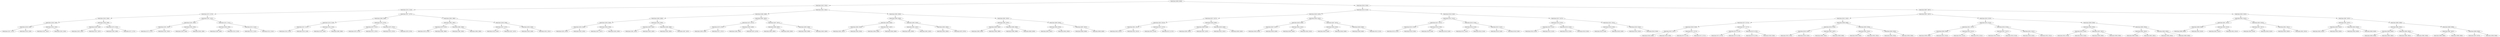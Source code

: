 digraph G{
2001564721 [label="Node{data=[6009, 6009]}"]
2001564721 -> 1768484405
1768484405 [label="Node{data=[4352, 4352]}"]
1768484405 -> 736155938
736155938 [label="Node{data=[2315, 2315]}"]
736155938 -> 643437941
643437941 [label="Node{data=[2272, 2272]}"]
643437941 -> 975831411
975831411 [label="Node{data=[2264, 2264]}"]
975831411 -> 337463621
337463621 [label="Node{data=[2260, 2260]}"]
337463621 -> 957987629
957987629 [label="Node{data=[2258, 2258]}"]
957987629 -> 1327423686
1327423686 [label="Node{data=[2257, 2257]}"]
957987629 -> 634737103
634737103 [label="Node{data=[2259, 2259]}"]
337463621 -> 1543271249
1543271249 [label="Node{data=[2262, 2262]}"]
1543271249 -> 793279440
793279440 [label="Node{data=[2261, 2261]}"]
1543271249 -> 401122863
401122863 [label="Node{data=[2263, 2263]}"]
975831411 -> 415028788
415028788 [label="Node{data=[2268, 2268]}"]
415028788 -> 551700617
551700617 [label="Node{data=[2266, 2266]}"]
551700617 -> 1285038526
1285038526 [label="Node{data=[2265, 2265]}"]
551700617 -> 504578012
504578012 [label="Node{data=[2267, 2267]}"]
415028788 -> 1625315164
1625315164 [label="Node{data=[2270, 2270]}"]
1625315164 -> 1383398857
1383398857 [label="Node{data=[2269, 2269]}"]
1625315164 -> 1609348072
1609348072 [label="Node{data=[2271, 2271]}"]
643437941 -> 1476823574
1476823574 [label="Node{data=[2307, 2307]}"]
1476823574 -> 977169661
977169661 [label="Node{data=[2303, 2303]}"]
977169661 -> 1330726086
1330726086 [label="Node{data=[2301, 2301]}"]
1330726086 -> 1964563767
1964563767 [label="Node{data=[2273, 2273]}"]
1330726086 -> 421703608
421703608 [label="Node{data=[2302, 2302]}"]
977169661 -> 1353867749
1353867749 [label="Node{data=[2305, 2305]}"]
1353867749 -> 360736833
360736833 [label="Node{data=[2304, 2304]}"]
1353867749 -> 641924771
641924771 [label="Node{data=[2306, 2306]}"]
1476823574 -> 714197692
714197692 [label="Node{data=[2311, 2311]}"]
714197692 -> 1777281858
1777281858 [label="Node{data=[2309, 2309]}"]
1777281858 -> 2134606942
2134606942 [label="Node{data=[2308, 2308]}"]
1777281858 -> 1321065212
1321065212 [label="Node{data=[2310, 2310]}"]
714197692 -> 1784495549
1784495549 [label="Node{data=[2313, 2313]}"]
1784495549 -> 2063122063
2063122063 [label="Node{data=[2312, 2312]}"]
1784495549 -> 1497554170
1497554170 [label="Node{data=[2314, 2314]}"]
736155938 -> 2038994708
2038994708 [label="Node{data=[2977, 2977]}"]
2038994708 -> 2059140429
2059140429 [label="Node{data=[2969, 2969]}"]
2059140429 -> 1158162515
1158162515 [label="Node{data=[2319, 2319]}"]
1158162515 -> 174229764
174229764 [label="Node{data=[2317, 2317]}"]
174229764 -> 930062187
930062187 [label="Node{data=[2316, 2316]}"]
174229764 -> 303779166
303779166 [label="Node{data=[2318, 2318]}"]
1158162515 -> 374711806
374711806 [label="Node{data=[2352, 2352]}"]
374711806 -> 148976793
148976793 [label="Node{data=[2320, 2320]}"]
374711806 -> 1136551465
1136551465 [label="Node{data=[2968, 2968]}"]
2059140429 -> 193442493
193442493 [label="Node{data=[2973, 2973]}"]
193442493 -> 818318438
818318438 [label="Node{data=[2971, 2971]}"]
818318438 -> 830612251
830612251 [label="Node{data=[2970, 2970]}"]
818318438 -> 20812844
20812844 [label="Node{data=[2972, 2972]}"]
193442493 -> 932826348
932826348 [label="Node{data=[2975, 2975]}"]
932826348 -> 867750853
867750853 [label="Node{data=[2974, 2974]}"]
932826348 -> 327328850
327328850 [label="Node{data=[2976, 2976]}"]
2038994708 -> 2121518842
2121518842 [label="Node{data=[2985, 2985]}"]
2121518842 -> 125080436
125080436 [label="Node{data=[2981, 2981]}"]
125080436 -> 1915182756
1915182756 [label="Node{data=[2979, 2979]}"]
1915182756 -> 1954665606
1954665606 [label="Node{data=[2978, 2978]}"]
1915182756 -> 342216946
342216946 [label="Node{data=[2980, 2980]}"]
125080436 -> 933826105
933826105 [label="Node{data=[2983, 2983]}"]
933826105 -> 2142479382
2142479382 [label="Node{data=[2982, 2982]}"]
933826105 -> 90995330
90995330 [label="Node{data=[2984, 2984]}"]
2121518842 -> 1068816541
1068816541 [label="Node{data=[4348, 4348]}"]
1068816541 -> 1075036564
1075036564 [label="Node{data=[4327, 4327]}"]
1075036564 -> 585256596
585256596 [label="Node{data=[4318, 4318]}"]
1075036564 -> 1144821792
1144821792 [label="Node{data=[4347, 4347]}"]
1068816541 -> 1574293514
1574293514 [label="Node{data=[4350, 4350]}"]
1574293514 -> 51688773
51688773 [label="Node{data=[4349, 4349]}"]
1574293514 -> 867355997
867355997 [label="Node{data=[4351, 4351]}"]
1768484405 -> 334474899
334474899 [label="Node{data=[4941, 4941]}"]
334474899 -> 1623812452
1623812452 [label="Node{data=[4368, 4368]}"]
1623812452 -> 1188124325
1188124325 [label="Node{data=[4360, 4360]}"]
1188124325 -> 1672258311
1672258311 [label="Node{data=[4356, 4356]}"]
1672258311 -> 232329943
232329943 [label="Node{data=[4354, 4354]}"]
232329943 -> 653318209
653318209 [label="Node{data=[4353, 4353]}"]
232329943 -> 1784206916
1784206916 [label="Node{data=[4355, 4355]}"]
1672258311 -> 1818948755
1818948755 [label="Node{data=[4358, 4358]}"]
1818948755 -> 702549091
702549091 [label="Node{data=[4357, 4357]}"]
1818948755 -> 166915022
166915022 [label="Node{data=[4359, 4359]}"]
1188124325 -> 632616514
632616514 [label="Node{data=[4364, 4364]}"]
632616514 -> 515981323
515981323 [label="Node{data=[4362, 4362]}"]
515981323 -> 929813668
929813668 [label="Node{data=[4361, 4361]}"]
515981323 -> 693757212
693757212 [label="Node{data=[4363, 4363]}"]
632616514 -> 727519379
727519379 [label="Node{data=[4366, 4366]}"]
727519379 -> 1065934059
1065934059 [label="Node{data=[4365, 4365]}"]
727519379 -> 1445982538
1445982538 [label="Node{data=[4367, 4367]}"]
1623812452 -> 809017238
809017238 [label="Node{data=[4692, 4692]}"]
809017238 -> 1940052106
1940052106 [label="Node{data=[4372, 4372]}"]
1940052106 -> 171191697
171191697 [label="Node{data=[4370, 4370]}"]
171191697 -> 590882876
590882876 [label="Node{data=[4369, 4369]}"]
171191697 -> 1468585954
1468585954 [label="Node{data=[4371, 4371]}"]
1940052106 -> 839590673
839590673 [label="Node{data=[4459, 4459]}"]
839590673 -> 435738724
435738724 [label="Node{data=[4380, 4380]}"]
839590673 -> 2078505647
2078505647 [label="Node{data=[4674, 4674]}"]
809017238 -> 1782945270
1782945270 [label="Node{data=[4937, 4937]}"]
1782945270 -> 20783108
20783108 [label="Node{data=[4694, 4694]}"]
20783108 -> 1582949311
1582949311 [label="Node{data=[4693, 4693]}"]
20783108 -> 1049615577
1049615577 [label="Node{data=[4936, 4936]}"]
1782945270 -> 2015560923
2015560923 [label="Node{data=[4939, 4939]}"]
2015560923 -> 284567259
284567259 [label="Node{data=[4938, 4938]}"]
2015560923 -> 19102561
19102561 [label="Node{data=[4940, 4940]}"]
334474899 -> 1099568776
1099568776 [label="Node{data=[5993, 5993]}"]
1099568776 -> 560973758
560973758 [label="Node{data=[4949, 4949]}"]
560973758 -> 978358
978358 [label="Node{data=[4945, 4945]}"]
978358 -> 443311781
443311781 [label="Node{data=[4943, 4943]}"]
443311781 -> 188947766
188947766 [label="Node{data=[4942, 4942]}"]
443311781 -> 1422813655
1422813655 [label="Node{data=[4944, 4944]}"]
978358 -> 601513381
601513381 [label="Node{data=[4947, 4947]}"]
601513381 -> 1517964853
1517964853 [label="Node{data=[4946, 4946]}"]
601513381 -> 1229148897
1229148897 [label="Node{data=[4948, 4948]}"]
560973758 -> 1860438735
1860438735 [label="Node{data=[4953, 4953]}"]
1860438735 -> 522339779
522339779 [label="Node{data=[4951, 4951]}"]
522339779 -> 388086772
388086772 [label="Node{data=[4950, 4950]}"]
522339779 -> 1151739819
1151739819 [label="Node{data=[4952, 4952]}"]
1860438735 -> 173735810
173735810 [label="Node{data=[4955, 4955]}"]
173735810 -> 131841879
131841879 [label="Node{data=[4954, 4954]}"]
173735810 -> 499079747
499079747 [label="Node{data=[5970, 5970]}"]
1099568776 -> 1758571808
1758571808 [label="Node{data=[6001, 6001]}"]
1758571808 -> 892004695
892004695 [label="Node{data=[5997, 5997]}"]
892004695 -> 1876019618
1876019618 [label="Node{data=[5995, 5995]}"]
1876019618 -> 148634457
148634457 [label="Node{data=[5994, 5994]}"]
1876019618 -> 1837563855
1837563855 [label="Node{data=[5996, 5996]}"]
892004695 -> 260359033
260359033 [label="Node{data=[5999, 5999]}"]
260359033 -> 1853458418
1853458418 [label="Node{data=[5998, 5998]}"]
260359033 -> 959428695
959428695 [label="Node{data=[6000, 6000]}"]
1758571808 -> 1661812794
1661812794 [label="Node{data=[6005, 6005]}"]
1661812794 -> 1253824553
1253824553 [label="Node{data=[6003, 6003]}"]
1253824553 -> 1751089307
1751089307 [label="Node{data=[6002, 6002]}"]
1253824553 -> 754348231
754348231 [label="Node{data=[6004, 6004]}"]
1661812794 -> 636746227
636746227 [label="Node{data=[6007, 6007]}"]
636746227 -> 823986164
823986164 [label="Node{data=[6006, 6006]}"]
636746227 -> 626131476
626131476 [label="Node{data=[6008, 6008]}"]
2001564721 -> 977092145
977092145 [label="Node{data=[9165, 9165]}"]
977092145 -> 3892452
3892452 [label="Node{data=[9133, 9133]}"]
3892452 -> 1505812912
1505812912 [label="Node{data=[6435, 6435]}"]
1505812912 -> 1815550526
1815550526 [label="Node{data=[6227, 6227]}"]
1815550526 -> 1059614015
1059614015 [label="Node{data=[6013, 6013]}"]
1059614015 -> 1693393530
1693393530 [label="Node{data=[6011, 6011]}"]
1693393530 -> 989626934
989626934 [label="Node{data=[6010, 6010]}"]
1693393530 -> 1859033533
1859033533 [label="Node{data=[6012, 6012]}"]
1059614015 -> 309543118
309543118 [label="Node{data=[6137, 6137]}"]
309543118 -> 261250056
261250056 [label="Node{data=[6014, 6014]}"]
309543118 -> 1361154814
1361154814 [label="Node{data=[6173, 6173]}"]
1815550526 -> 1262025238
1262025238 [label="Node{data=[6309, 6309]}"]
1262025238 -> 1128638095
1128638095 [label="Node{data=[6286, 6286]}"]
1128638095 -> 1579864307
1579864307 [label="Node{data=[6285, 6285]}"]
1128638095 -> 54599594
54599594 [label="Node{data=[6287, 6287]}"]
1262025238 -> 262520222
262520222 [label="Node{data=[6359, 6359]}"]
262520222 -> 1631195963
1631195963 [label="Node{data=[6341, 6341]}"]
262520222 -> 1763699367
1763699367 [label="Node{data=[6400, 6400]}"]
1505812912 -> 1655182433
1655182433 [label="Node{data=[6443, 6443]}"]
1655182433 -> 1086528743
1086528743 [label="Node{data=[6439, 6439]}"]
1086528743 -> 1901165583
1901165583 [label="Node{data=[6437, 6437]}"]
1901165583 -> 1737353808
1737353808 [label="Node{data=[6436, 6436]}"]
1901165583 -> 1168433628
1168433628 [label="Node{data=[6438, 6438]}"]
1086528743 -> 500758955
500758955 [label="Node{data=[6441, 6441]}"]
500758955 -> 1737711387
1737711387 [label="Node{data=[6440, 6440]}"]
500758955 -> 1875175123
1875175123 [label="Node{data=[6442, 6442]}"]
1655182433 -> 227299574
227299574 [label="Node{data=[6447, 6447]}"]
227299574 -> 1472456013
1472456013 [label="Node{data=[6445, 6445]}"]
1472456013 -> 710214441
710214441 [label="Node{data=[6444, 6444]}"]
1472456013 -> 1651481294
1651481294 [label="Node{data=[6446, 6446]}"]
227299574 -> 218856853
218856853 [label="Node{data=[6458, 6458]}"]
218856853 -> 1168775412
1168775412 [label="Node{data=[6448, 6448]}"]
218856853 -> 1206130467
1206130467 [label="Node{data=[9132, 9132]}"]
3892452 -> 1497582843
1497582843 [label="Node{data=[9149, 9149]}"]
1497582843 -> 267548051
267548051 [label="Node{data=[9141, 9141]}"]
267548051 -> 445292833
445292833 [label="Node{data=[9137, 9137]}"]
445292833 -> 2108747868
2108747868 [label="Node{data=[9135, 9135]}"]
2108747868 -> 1054297989
1054297989 [label="Node{data=[9134, 9134]}"]
2108747868 -> 571865889
571865889 [label="Node{data=[9136, 9136]}"]
445292833 -> 1842988523
1842988523 [label="Node{data=[9139, 9139]}"]
1842988523 -> 387054108
387054108 [label="Node{data=[9138, 9138]}"]
1842988523 -> 322843676
322843676 [label="Node{data=[9140, 9140]}"]
267548051 -> 520034729
520034729 [label="Node{data=[9145, 9145]}"]
520034729 -> 1026187520
1026187520 [label="Node{data=[9143, 9143]}"]
1026187520 -> 628338083
628338083 [label="Node{data=[9142, 9142]}"]
1026187520 -> 1200612293
1200612293 [label="Node{data=[9144, 9144]}"]
520034729 -> 568035532
568035532 [label="Node{data=[9147, 9147]}"]
568035532 -> 1326960534
1326960534 [label="Node{data=[9146, 9146]}"]
568035532 -> 2008120674
2008120674 [label="Node{data=[9148, 9148]}"]
1497582843 -> 1326983578
1326983578 [label="Node{data=[9157, 9157]}"]
1326983578 -> 846746973
846746973 [label="Node{data=[9153, 9153]}"]
846746973 -> 1130518523
1130518523 [label="Node{data=[9151, 9151]}"]
1130518523 -> 1069840536
1069840536 [label="Node{data=[9150, 9150]}"]
1130518523 -> 824103427
824103427 [label="Node{data=[9152, 9152]}"]
846746973 -> 1102883776
1102883776 [label="Node{data=[9155, 9155]}"]
1102883776 -> 280027523
280027523 [label="Node{data=[9154, 9154]}"]
1102883776 -> 212622261
212622261 [label="Node{data=[9156, 9156]}"]
1326983578 -> 1264918249
1264918249 [label="Node{data=[9161, 9161]}"]
1264918249 -> 1872977646
1872977646 [label="Node{data=[9159, 9159]}"]
1872977646 -> 2022184544
2022184544 [label="Node{data=[9158, 9158]}"]
1872977646 -> 379030327
379030327 [label="Node{data=[9160, 9160]}"]
1264918249 -> 1969642842
1969642842 [label="Node{data=[9163, 9163]}"]
1969642842 -> 4667702
4667702 [label="Node{data=[9162, 9162]}"]
1969642842 -> 952370248
952370248 [label="Node{data=[9164, 9164]}"]
977092145 -> 304152148
304152148 [label="Node{data=[9607, 9607]}"]
304152148 -> 1433140679
1433140679 [label="Node{data=[9507, 9507]}"]
1433140679 -> 1818026197
1818026197 [label="Node{data=[9181, 9181]}"]
1818026197 -> 1956794194
1956794194 [label="Node{data=[9173, 9173]}"]
1956794194 -> 1634061772
1634061772 [label="Node{data=[9169, 9169]}"]
1634061772 -> 1802142178
1802142178 [label="Node{data=[9167, 9167]}"]
1802142178 -> 1622904338
1622904338 [label="Node{data=[9166, 9166]}"]
1802142178 -> 101025160
101025160 [label="Node{data=[9168, 9168]}"]
1634061772 -> 1229005609
1229005609 [label="Node{data=[9171, 9171]}"]
1229005609 -> 1989926514
1989926514 [label="Node{data=[9170, 9170]}"]
1229005609 -> 1256986029
1256986029 [label="Node{data=[9172, 9172]}"]
1956794194 -> 1626337469
1626337469 [label="Node{data=[9177, 9177]}"]
1626337469 -> 553111522
553111522 [label="Node{data=[9175, 9175]}"]
553111522 -> 146271680
146271680 [label="Node{data=[9174, 9174]}"]
553111522 -> 584896518
584896518 [label="Node{data=[9176, 9176]}"]
1626337469 -> 1034528504
1034528504 [label="Node{data=[9179, 9179]}"]
1034528504 -> 599783024
599783024 [label="Node{data=[9178, 9178]}"]
1034528504 -> 349296170
349296170 [label="Node{data=[9180, 9180]}"]
1818026197 -> 1346988118
1346988118 [label="Node{data=[9499, 9499]}"]
1346988118 -> 547850945
547850945 [label="Node{data=[9218, 9218]}"]
547850945 -> 2096620755
2096620755 [label="Node{data=[9183, 9183]}"]
2096620755 -> 1712135649
1712135649 [label="Node{data=[9182, 9182]}"]
2096620755 -> 2107490990
2107490990 [label="Node{data=[9184, 9184]}"]
547850945 -> 1643163230
1643163230 [label="Node{data=[9497, 9497]}"]
1643163230 -> 576851919
576851919 [label="Node{data=[9462, 9462]}"]
1643163230 -> 747568247
747568247 [label="Node{data=[9498, 9498]}"]
1346988118 -> 1058391034
1058391034 [label="Node{data=[9503, 9503]}"]
1058391034 -> 1534269464
1534269464 [label="Node{data=[9501, 9501]}"]
1534269464 -> 1767729358
1767729358 [label="Node{data=[9500, 9500]}"]
1534269464 -> 845896918
845896918 [label="Node{data=[9502, 9502]}"]
1058391034 -> 602952562
602952562 [label="Node{data=[9505, 9505]}"]
602952562 -> 1610628300
1610628300 [label="Node{data=[9504, 9504]}"]
602952562 -> 1645818650
1645818650 [label="Node{data=[9506, 9506]}"]
1433140679 -> 175922787
175922787 [label="Node{data=[9523, 9523]}"]
175922787 -> 733407133
733407133 [label="Node{data=[9515, 9515]}"]
733407133 -> 1244747899
1244747899 [label="Node{data=[9511, 9511]}"]
1244747899 -> 1629172676
1629172676 [label="Node{data=[9509, 9509]}"]
1629172676 -> 167569090
167569090 [label="Node{data=[9508, 9508]}"]
1629172676 -> 367686255
367686255 [label="Node{data=[9510, 9510]}"]
1244747899 -> 1440219689
1440219689 [label="Node{data=[9513, 9513]}"]
1440219689 -> 1835372101
1835372101 [label="Node{data=[9512, 9512]}"]
1440219689 -> 63025117
63025117 [label="Node{data=[9514, 9514]}"]
733407133 -> 1174326464
1174326464 [label="Node{data=[9519, 9519]}"]
1174326464 -> 1344427804
1344427804 [label="Node{data=[9517, 9517]}"]
1344427804 -> 301268219
301268219 [label="Node{data=[9516, 9516]}"]
1344427804 -> 533005919
533005919 [label="Node{data=[9518, 9518]}"]
1174326464 -> 745423275
745423275 [label="Node{data=[9521, 9521]}"]
745423275 -> 1849063821
1849063821 [label="Node{data=[9520, 9520]}"]
745423275 -> 1486046100
1486046100 [label="Node{data=[9522, 9522]}"]
175922787 -> 1876119847
1876119847 [label="Node{data=[9599, 9599]}"]
1876119847 -> 829302383
829302383 [label="Node{data=[9595, 9595]}"]
829302383 -> 1816779742
1816779742 [label="Node{data=[9525, 9525]}"]
1816779742 -> 780450336
780450336 [label="Node{data=[9524, 9524]}"]
1816779742 -> 1529580734
1529580734 [label="Node{data=[9526, 9526]}"]
829302383 -> 464950506
464950506 [label="Node{data=[9597, 9597]}"]
464950506 -> 956509033
956509033 [label="Node{data=[9596, 9596]}"]
464950506 -> 845005779
845005779 [label="Node{data=[9598, 9598]}"]
1876119847 -> 898955098
898955098 [label="Node{data=[9603, 9603]}"]
898955098 -> 438973638
438973638 [label="Node{data=[9601, 9601]}"]
438973638 -> 978455689
978455689 [label="Node{data=[9600, 9600]}"]
438973638 -> 1724715851
1724715851 [label="Node{data=[9602, 9602]}"]
898955098 -> 1961953007
1961953007 [label="Node{data=[9605, 9605]}"]
1961953007 -> 1060540595
1060540595 [label="Node{data=[9604, 9604]}"]
1961953007 -> 363525528
363525528 [label="Node{data=[9606, 9606]}"]
304152148 -> 460581677
460581677 [label="Node{data=[9623, 9623]}"]
460581677 -> 1741242578
1741242578 [label="Node{data=[9615, 9615]}"]
1741242578 -> 1819404176
1819404176 [label="Node{data=[9611, 9611]}"]
1819404176 -> 775276979
775276979 [label="Node{data=[9609, 9609]}"]
775276979 -> 706442715
706442715 [label="Node{data=[9608, 9608]}"]
775276979 -> 125403034
125403034 [label="Node{data=[9610, 9610]}"]
1819404176 -> 1683445122
1683445122 [label="Node{data=[9613, 9613]}"]
1683445122 -> 1680830698
1680830698 [label="Node{data=[9612, 9612]}"]
1683445122 -> 367748121
367748121 [label="Node{data=[9614, 9614]}"]
1741242578 -> 1503808657
1503808657 [label="Node{data=[9619, 9619]}"]
1503808657 -> 126347618
126347618 [label="Node{data=[9617, 9617]}"]
126347618 -> 405823832
405823832 [label="Node{data=[9616, 9616]}"]
126347618 -> 1454704107
1454704107 [label="Node{data=[9618, 9618]}"]
1503808657 -> 498601320
498601320 [label="Node{data=[9621, 9621]}"]
498601320 -> 625748804
625748804 [label="Node{data=[9620, 9620]}"]
498601320 -> 1055761428
1055761428 [label="Node{data=[9622, 9622]}"]
460581677 -> 1082745983
1082745983 [label="Node{data=[9657, 9657]}"]
1082745983 -> 487055947
487055947 [label="Node{data=[9627, 9627]}"]
487055947 -> 1507191972
1507191972 [label="Node{data=[9625, 9625]}"]
1507191972 -> 172699278
172699278 [label="Node{data=[9624, 9624]}"]
1507191972 -> 23730468
23730468 [label="Node{data=[9626, 9626]}"]
487055947 -> 601728760
601728760 [label="Node{data=[9629, 9629]}"]
601728760 -> 1436278507
1436278507 [label="Node{data=[9628, 9628]}"]
601728760 -> 116893064
116893064 [label="Node{data=[9656, 9656]}"]
1082745983 -> 1468346187
1468346187 [label="Node{data=[9665, 9665]}"]
1468346187 -> 430024997
430024997 [label="Node{data=[9661, 9661]}"]
430024997 -> 314986620
314986620 [label="Node{data=[9659, 9659]}"]
314986620 -> 690388041
690388041 [label="Node{data=[9658, 9658]}"]
314986620 -> 1470619985
1470619985 [label="Node{data=[9660, 9660]}"]
430024997 -> 1138463233
1138463233 [label="Node{data=[9663, 9663]}"]
1138463233 -> 1665036214
1665036214 [label="Node{data=[9662, 9662]}"]
1138463233 -> 2036368300
2036368300 [label="Node{data=[9664, 9664]}"]
1468346187 -> 287656120
287656120 [label="Node{data=[9669, 9669]}"]
287656120 -> 250710791
250710791 [label="Node{data=[9667, 9667]}"]
250710791 -> 513939120
513939120 [label="Node{data=[9666, 9666]}"]
250710791 -> 1671596843
1671596843 [label="Node{data=[9668, 9668]}"]
287656120 -> 1484353391
1484353391 [label="Node{data=[9849, 9849]}"]
1484353391 -> 1515351764
1515351764 [label="Node{data=[9670, 9670]}"]
1484353391 -> 1414259896
1414259896 [label="Node{data=[9948, 9948]}"]
}